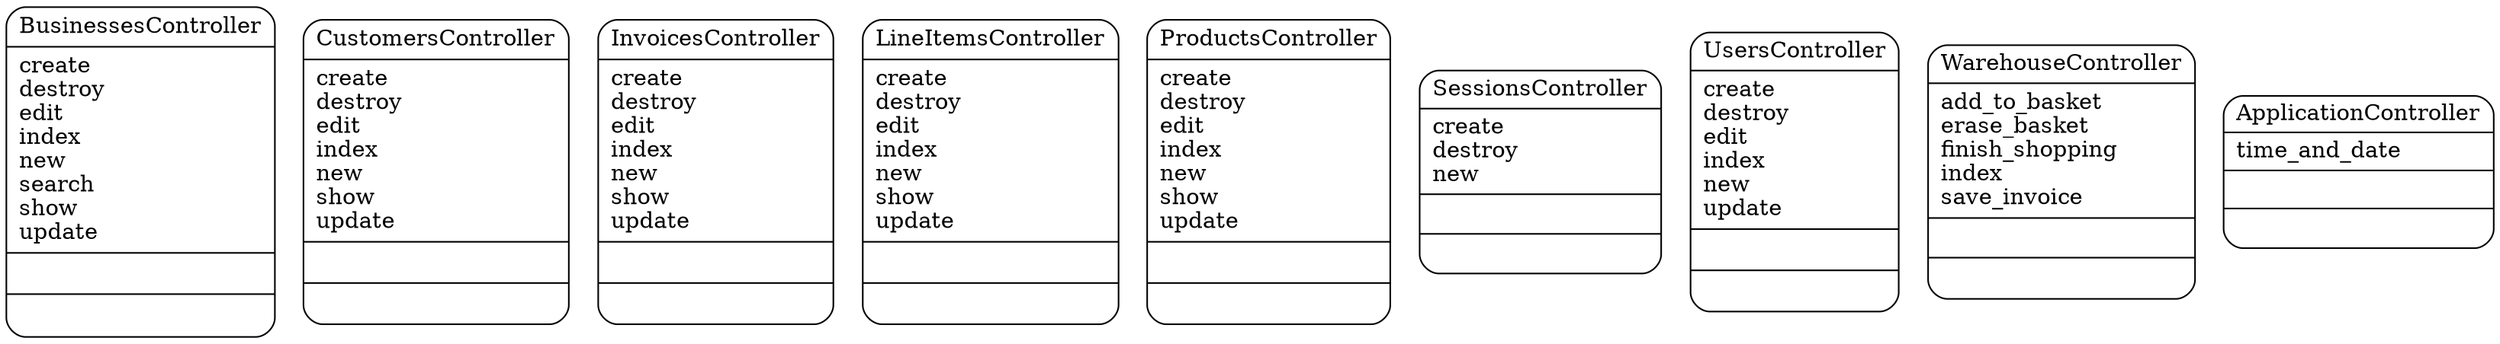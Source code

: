 digraph controllers_diagram {
	graph [overlap=false, splines=true];
	node [label="\N"];
	graph [bb="0,0,1282,208"];
	BusinessesController [label="{BusinessesController|create\ldestroy\ledit\lindex\lnew\lsearch\lshow\lupdate\l|\l|\l}", shape=Mrecord, pos="67,104", width="1.86", height="2.89"];
	CustomersController [label="{CustomersController|create\ldestroy\ledit\lindex\lnew\lshow\lupdate\l|\l|\l}", shape=Mrecord, pos="218,104", width="1.83", height="2.67"];
	InvoicesController [label="{InvoicesController|create\ldestroy\ledit\lindex\lnew\lshow\lupdate\l|\l|\l}", shape=Mrecord, pos="362,104", width="1.67", height="2.67"];
	LineItemsController [label="{LineItemsController|create\ldestroy\ledit\lindex\lnew\lshow\lupdate\l|\l|\l}", shape=Mrecord, pos="505,104", width="1.81", height="2.67"];
	ProductsController [label="{ProductsController|create\ldestroy\ledit\lindex\lnew\lshow\lupdate\l|\l|\l}", shape=Mrecord, pos="649,104", width="1.69", height="2.67"];
	SessionsController [label="{SessionsController|create\ldestroy\lnew\l|\l|\l}", shape=Mrecord, pos="789,104", width="1.69", height="1.78"];
	UsersController [label="{UsersController|create\ldestroy\ledit\lindex\lnew\lupdate\l|\l|\l}", shape=Mrecord, pos="920,104", width="1.44", height="2.44"];
	WarehouseController [label="{WarehouseController|add_to_basket\lerase_basket\lfinish_shopping\lindex\lsave_invoice\l|\l|\l}", shape=Mrecord, pos="1057,104", width="1.86", height="2.22"];
	ApplicationController [label="{ApplicationController|time_and_date\l|\l|\l}", shape=Mrecord, pos="1212,104", width="1.94", height="1.33"];
}
